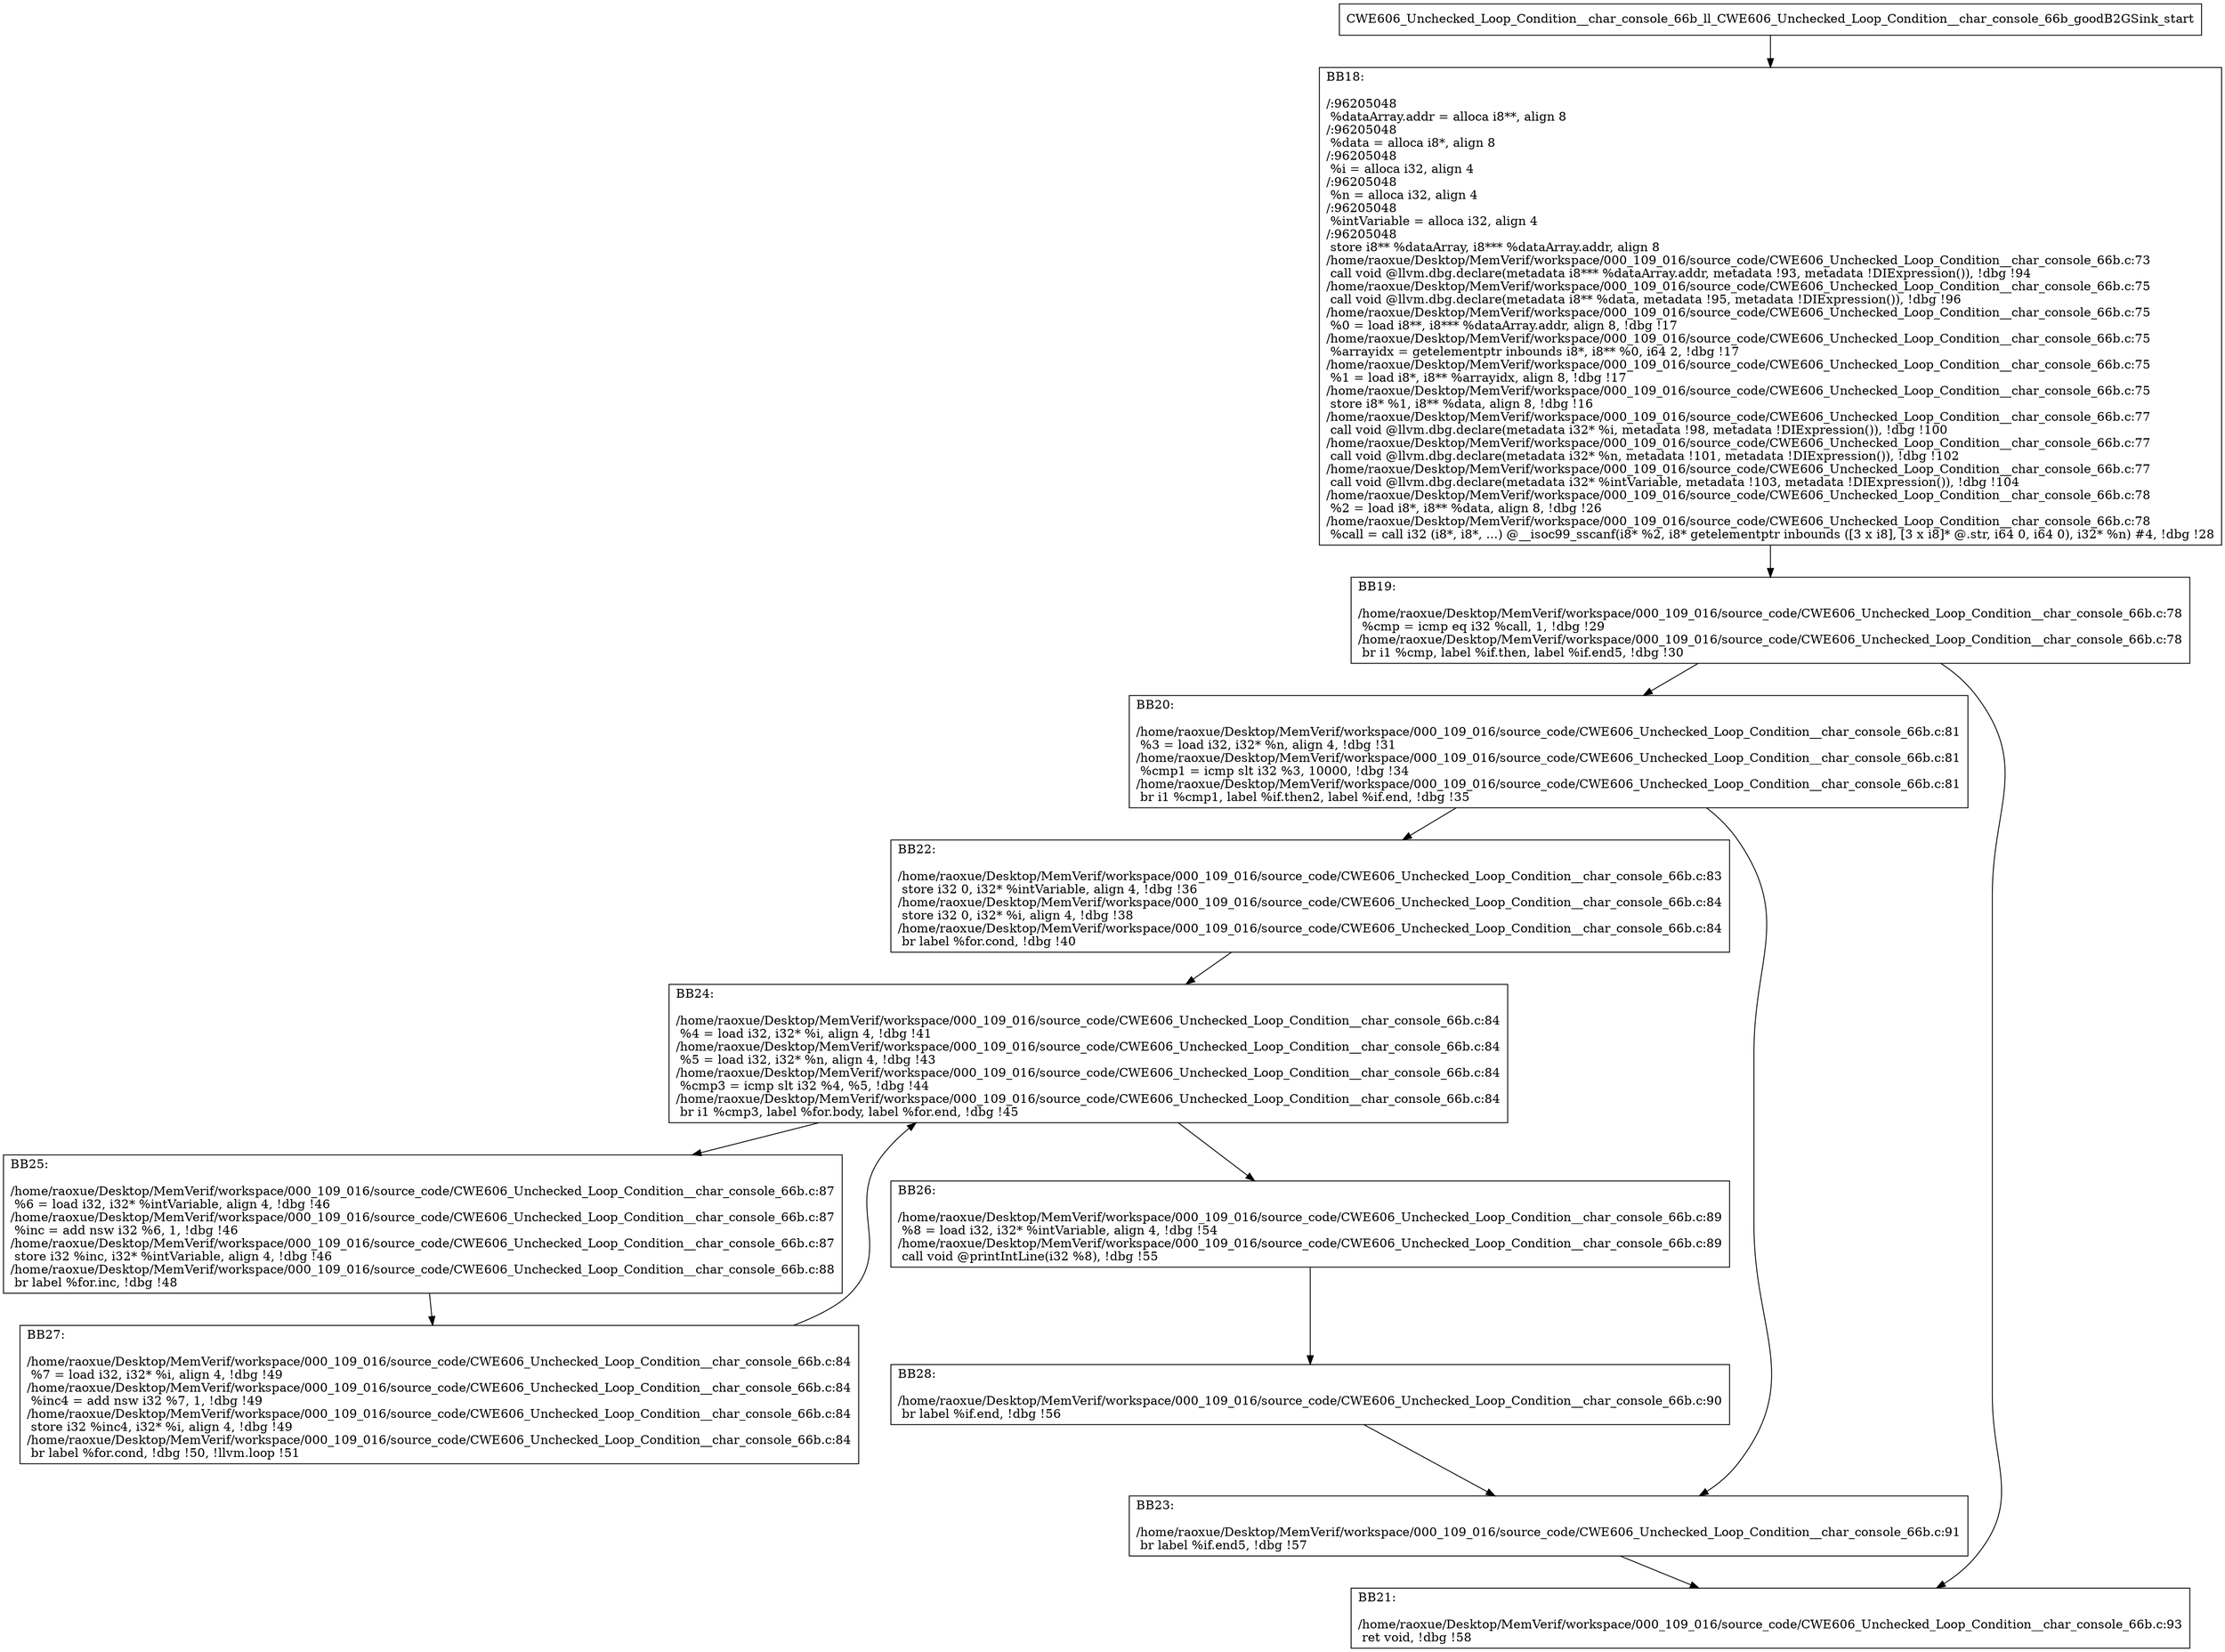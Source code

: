 digraph "CFG for'CWE606_Unchecked_Loop_Condition__char_console_66b_ll_CWE606_Unchecked_Loop_Condition__char_console_66b_goodB2GSink' function" {
	BBCWE606_Unchecked_Loop_Condition__char_console_66b_ll_CWE606_Unchecked_Loop_Condition__char_console_66b_goodB2GSink_start[shape=record,label="{CWE606_Unchecked_Loop_Condition__char_console_66b_ll_CWE606_Unchecked_Loop_Condition__char_console_66b_goodB2GSink_start}"];
	BBCWE606_Unchecked_Loop_Condition__char_console_66b_ll_CWE606_Unchecked_Loop_Condition__char_console_66b_goodB2GSink_start-> CWE606_Unchecked_Loop_Condition__char_console_66b_ll_CWE606_Unchecked_Loop_Condition__char_console_66b_goodB2GSinkBB18;
	CWE606_Unchecked_Loop_Condition__char_console_66b_ll_CWE606_Unchecked_Loop_Condition__char_console_66b_goodB2GSinkBB18 [shape=record, label="{BB18:\l\l/:96205048\l
  %dataArray.addr = alloca i8**, align 8\l
/:96205048\l
  %data = alloca i8*, align 8\l
/:96205048\l
  %i = alloca i32, align 4\l
/:96205048\l
  %n = alloca i32, align 4\l
/:96205048\l
  %intVariable = alloca i32, align 4\l
/:96205048\l
  store i8** %dataArray, i8*** %dataArray.addr, align 8\l
/home/raoxue/Desktop/MemVerif/workspace/000_109_016/source_code/CWE606_Unchecked_Loop_Condition__char_console_66b.c:73\l
  call void @llvm.dbg.declare(metadata i8*** %dataArray.addr, metadata !93, metadata !DIExpression()), !dbg !94\l
/home/raoxue/Desktop/MemVerif/workspace/000_109_016/source_code/CWE606_Unchecked_Loop_Condition__char_console_66b.c:75\l
  call void @llvm.dbg.declare(metadata i8** %data, metadata !95, metadata !DIExpression()), !dbg !96\l
/home/raoxue/Desktop/MemVerif/workspace/000_109_016/source_code/CWE606_Unchecked_Loop_Condition__char_console_66b.c:75\l
  %0 = load i8**, i8*** %dataArray.addr, align 8, !dbg !17\l
/home/raoxue/Desktop/MemVerif/workspace/000_109_016/source_code/CWE606_Unchecked_Loop_Condition__char_console_66b.c:75\l
  %arrayidx = getelementptr inbounds i8*, i8** %0, i64 2, !dbg !17\l
/home/raoxue/Desktop/MemVerif/workspace/000_109_016/source_code/CWE606_Unchecked_Loop_Condition__char_console_66b.c:75\l
  %1 = load i8*, i8** %arrayidx, align 8, !dbg !17\l
/home/raoxue/Desktop/MemVerif/workspace/000_109_016/source_code/CWE606_Unchecked_Loop_Condition__char_console_66b.c:75\l
  store i8* %1, i8** %data, align 8, !dbg !16\l
/home/raoxue/Desktop/MemVerif/workspace/000_109_016/source_code/CWE606_Unchecked_Loop_Condition__char_console_66b.c:77\l
  call void @llvm.dbg.declare(metadata i32* %i, metadata !98, metadata !DIExpression()), !dbg !100\l
/home/raoxue/Desktop/MemVerif/workspace/000_109_016/source_code/CWE606_Unchecked_Loop_Condition__char_console_66b.c:77\l
  call void @llvm.dbg.declare(metadata i32* %n, metadata !101, metadata !DIExpression()), !dbg !102\l
/home/raoxue/Desktop/MemVerif/workspace/000_109_016/source_code/CWE606_Unchecked_Loop_Condition__char_console_66b.c:77\l
  call void @llvm.dbg.declare(metadata i32* %intVariable, metadata !103, metadata !DIExpression()), !dbg !104\l
/home/raoxue/Desktop/MemVerif/workspace/000_109_016/source_code/CWE606_Unchecked_Loop_Condition__char_console_66b.c:78\l
  %2 = load i8*, i8** %data, align 8, !dbg !26\l
/home/raoxue/Desktop/MemVerif/workspace/000_109_016/source_code/CWE606_Unchecked_Loop_Condition__char_console_66b.c:78\l
  %call = call i32 (i8*, i8*, ...) @__isoc99_sscanf(i8* %2, i8* getelementptr inbounds ([3 x i8], [3 x i8]* @.str, i64 0, i64 0), i32* %n) #4, !dbg !28\l
}"];
	CWE606_Unchecked_Loop_Condition__char_console_66b_ll_CWE606_Unchecked_Loop_Condition__char_console_66b_goodB2GSinkBB18-> CWE606_Unchecked_Loop_Condition__char_console_66b_ll_CWE606_Unchecked_Loop_Condition__char_console_66b_goodB2GSinkBB19;
	CWE606_Unchecked_Loop_Condition__char_console_66b_ll_CWE606_Unchecked_Loop_Condition__char_console_66b_goodB2GSinkBB19 [shape=record, label="{BB19:\l\l/home/raoxue/Desktop/MemVerif/workspace/000_109_016/source_code/CWE606_Unchecked_Loop_Condition__char_console_66b.c:78\l
  %cmp = icmp eq i32 %call, 1, !dbg !29\l
/home/raoxue/Desktop/MemVerif/workspace/000_109_016/source_code/CWE606_Unchecked_Loop_Condition__char_console_66b.c:78\l
  br i1 %cmp, label %if.then, label %if.end5, !dbg !30\l
}"];
	CWE606_Unchecked_Loop_Condition__char_console_66b_ll_CWE606_Unchecked_Loop_Condition__char_console_66b_goodB2GSinkBB19-> CWE606_Unchecked_Loop_Condition__char_console_66b_ll_CWE606_Unchecked_Loop_Condition__char_console_66b_goodB2GSinkBB20;
	CWE606_Unchecked_Loop_Condition__char_console_66b_ll_CWE606_Unchecked_Loop_Condition__char_console_66b_goodB2GSinkBB19-> CWE606_Unchecked_Loop_Condition__char_console_66b_ll_CWE606_Unchecked_Loop_Condition__char_console_66b_goodB2GSinkBB21;
	CWE606_Unchecked_Loop_Condition__char_console_66b_ll_CWE606_Unchecked_Loop_Condition__char_console_66b_goodB2GSinkBB20 [shape=record, label="{BB20:\l\l/home/raoxue/Desktop/MemVerif/workspace/000_109_016/source_code/CWE606_Unchecked_Loop_Condition__char_console_66b.c:81\l
  %3 = load i32, i32* %n, align 4, !dbg !31\l
/home/raoxue/Desktop/MemVerif/workspace/000_109_016/source_code/CWE606_Unchecked_Loop_Condition__char_console_66b.c:81\l
  %cmp1 = icmp slt i32 %3, 10000, !dbg !34\l
/home/raoxue/Desktop/MemVerif/workspace/000_109_016/source_code/CWE606_Unchecked_Loop_Condition__char_console_66b.c:81\l
  br i1 %cmp1, label %if.then2, label %if.end, !dbg !35\l
}"];
	CWE606_Unchecked_Loop_Condition__char_console_66b_ll_CWE606_Unchecked_Loop_Condition__char_console_66b_goodB2GSinkBB20-> CWE606_Unchecked_Loop_Condition__char_console_66b_ll_CWE606_Unchecked_Loop_Condition__char_console_66b_goodB2GSinkBB22;
	CWE606_Unchecked_Loop_Condition__char_console_66b_ll_CWE606_Unchecked_Loop_Condition__char_console_66b_goodB2GSinkBB20-> CWE606_Unchecked_Loop_Condition__char_console_66b_ll_CWE606_Unchecked_Loop_Condition__char_console_66b_goodB2GSinkBB23;
	CWE606_Unchecked_Loop_Condition__char_console_66b_ll_CWE606_Unchecked_Loop_Condition__char_console_66b_goodB2GSinkBB22 [shape=record, label="{BB22:\l\l/home/raoxue/Desktop/MemVerif/workspace/000_109_016/source_code/CWE606_Unchecked_Loop_Condition__char_console_66b.c:83\l
  store i32 0, i32* %intVariable, align 4, !dbg !36\l
/home/raoxue/Desktop/MemVerif/workspace/000_109_016/source_code/CWE606_Unchecked_Loop_Condition__char_console_66b.c:84\l
  store i32 0, i32* %i, align 4, !dbg !38\l
/home/raoxue/Desktop/MemVerif/workspace/000_109_016/source_code/CWE606_Unchecked_Loop_Condition__char_console_66b.c:84\l
  br label %for.cond, !dbg !40\l
}"];
	CWE606_Unchecked_Loop_Condition__char_console_66b_ll_CWE606_Unchecked_Loop_Condition__char_console_66b_goodB2GSinkBB22-> CWE606_Unchecked_Loop_Condition__char_console_66b_ll_CWE606_Unchecked_Loop_Condition__char_console_66b_goodB2GSinkBB24;
	CWE606_Unchecked_Loop_Condition__char_console_66b_ll_CWE606_Unchecked_Loop_Condition__char_console_66b_goodB2GSinkBB24 [shape=record, label="{BB24:\l\l/home/raoxue/Desktop/MemVerif/workspace/000_109_016/source_code/CWE606_Unchecked_Loop_Condition__char_console_66b.c:84\l
  %4 = load i32, i32* %i, align 4, !dbg !41\l
/home/raoxue/Desktop/MemVerif/workspace/000_109_016/source_code/CWE606_Unchecked_Loop_Condition__char_console_66b.c:84\l
  %5 = load i32, i32* %n, align 4, !dbg !43\l
/home/raoxue/Desktop/MemVerif/workspace/000_109_016/source_code/CWE606_Unchecked_Loop_Condition__char_console_66b.c:84\l
  %cmp3 = icmp slt i32 %4, %5, !dbg !44\l
/home/raoxue/Desktop/MemVerif/workspace/000_109_016/source_code/CWE606_Unchecked_Loop_Condition__char_console_66b.c:84\l
  br i1 %cmp3, label %for.body, label %for.end, !dbg !45\l
}"];
	CWE606_Unchecked_Loop_Condition__char_console_66b_ll_CWE606_Unchecked_Loop_Condition__char_console_66b_goodB2GSinkBB24-> CWE606_Unchecked_Loop_Condition__char_console_66b_ll_CWE606_Unchecked_Loop_Condition__char_console_66b_goodB2GSinkBB25;
	CWE606_Unchecked_Loop_Condition__char_console_66b_ll_CWE606_Unchecked_Loop_Condition__char_console_66b_goodB2GSinkBB24-> CWE606_Unchecked_Loop_Condition__char_console_66b_ll_CWE606_Unchecked_Loop_Condition__char_console_66b_goodB2GSinkBB26;
	CWE606_Unchecked_Loop_Condition__char_console_66b_ll_CWE606_Unchecked_Loop_Condition__char_console_66b_goodB2GSinkBB25 [shape=record, label="{BB25:\l\l/home/raoxue/Desktop/MemVerif/workspace/000_109_016/source_code/CWE606_Unchecked_Loop_Condition__char_console_66b.c:87\l
  %6 = load i32, i32* %intVariable, align 4, !dbg !46\l
/home/raoxue/Desktop/MemVerif/workspace/000_109_016/source_code/CWE606_Unchecked_Loop_Condition__char_console_66b.c:87\l
  %inc = add nsw i32 %6, 1, !dbg !46\l
/home/raoxue/Desktop/MemVerif/workspace/000_109_016/source_code/CWE606_Unchecked_Loop_Condition__char_console_66b.c:87\l
  store i32 %inc, i32* %intVariable, align 4, !dbg !46\l
/home/raoxue/Desktop/MemVerif/workspace/000_109_016/source_code/CWE606_Unchecked_Loop_Condition__char_console_66b.c:88\l
  br label %for.inc, !dbg !48\l
}"];
	CWE606_Unchecked_Loop_Condition__char_console_66b_ll_CWE606_Unchecked_Loop_Condition__char_console_66b_goodB2GSinkBB25-> CWE606_Unchecked_Loop_Condition__char_console_66b_ll_CWE606_Unchecked_Loop_Condition__char_console_66b_goodB2GSinkBB27;
	CWE606_Unchecked_Loop_Condition__char_console_66b_ll_CWE606_Unchecked_Loop_Condition__char_console_66b_goodB2GSinkBB27 [shape=record, label="{BB27:\l\l/home/raoxue/Desktop/MemVerif/workspace/000_109_016/source_code/CWE606_Unchecked_Loop_Condition__char_console_66b.c:84\l
  %7 = load i32, i32* %i, align 4, !dbg !49\l
/home/raoxue/Desktop/MemVerif/workspace/000_109_016/source_code/CWE606_Unchecked_Loop_Condition__char_console_66b.c:84\l
  %inc4 = add nsw i32 %7, 1, !dbg !49\l
/home/raoxue/Desktop/MemVerif/workspace/000_109_016/source_code/CWE606_Unchecked_Loop_Condition__char_console_66b.c:84\l
  store i32 %inc4, i32* %i, align 4, !dbg !49\l
/home/raoxue/Desktop/MemVerif/workspace/000_109_016/source_code/CWE606_Unchecked_Loop_Condition__char_console_66b.c:84\l
  br label %for.cond, !dbg !50, !llvm.loop !51\l
}"];
	CWE606_Unchecked_Loop_Condition__char_console_66b_ll_CWE606_Unchecked_Loop_Condition__char_console_66b_goodB2GSinkBB27-> CWE606_Unchecked_Loop_Condition__char_console_66b_ll_CWE606_Unchecked_Loop_Condition__char_console_66b_goodB2GSinkBB24;
	CWE606_Unchecked_Loop_Condition__char_console_66b_ll_CWE606_Unchecked_Loop_Condition__char_console_66b_goodB2GSinkBB26 [shape=record, label="{BB26:\l\l/home/raoxue/Desktop/MemVerif/workspace/000_109_016/source_code/CWE606_Unchecked_Loop_Condition__char_console_66b.c:89\l
  %8 = load i32, i32* %intVariable, align 4, !dbg !54\l
/home/raoxue/Desktop/MemVerif/workspace/000_109_016/source_code/CWE606_Unchecked_Loop_Condition__char_console_66b.c:89\l
  call void @printIntLine(i32 %8), !dbg !55\l
}"];
	CWE606_Unchecked_Loop_Condition__char_console_66b_ll_CWE606_Unchecked_Loop_Condition__char_console_66b_goodB2GSinkBB26-> CWE606_Unchecked_Loop_Condition__char_console_66b_ll_CWE606_Unchecked_Loop_Condition__char_console_66b_goodB2GSinkBB28;
	CWE606_Unchecked_Loop_Condition__char_console_66b_ll_CWE606_Unchecked_Loop_Condition__char_console_66b_goodB2GSinkBB28 [shape=record, label="{BB28:\l\l/home/raoxue/Desktop/MemVerif/workspace/000_109_016/source_code/CWE606_Unchecked_Loop_Condition__char_console_66b.c:90\l
  br label %if.end, !dbg !56\l
}"];
	CWE606_Unchecked_Loop_Condition__char_console_66b_ll_CWE606_Unchecked_Loop_Condition__char_console_66b_goodB2GSinkBB28-> CWE606_Unchecked_Loop_Condition__char_console_66b_ll_CWE606_Unchecked_Loop_Condition__char_console_66b_goodB2GSinkBB23;
	CWE606_Unchecked_Loop_Condition__char_console_66b_ll_CWE606_Unchecked_Loop_Condition__char_console_66b_goodB2GSinkBB23 [shape=record, label="{BB23:\l\l/home/raoxue/Desktop/MemVerif/workspace/000_109_016/source_code/CWE606_Unchecked_Loop_Condition__char_console_66b.c:91\l
  br label %if.end5, !dbg !57\l
}"];
	CWE606_Unchecked_Loop_Condition__char_console_66b_ll_CWE606_Unchecked_Loop_Condition__char_console_66b_goodB2GSinkBB23-> CWE606_Unchecked_Loop_Condition__char_console_66b_ll_CWE606_Unchecked_Loop_Condition__char_console_66b_goodB2GSinkBB21;
	CWE606_Unchecked_Loop_Condition__char_console_66b_ll_CWE606_Unchecked_Loop_Condition__char_console_66b_goodB2GSinkBB21 [shape=record, label="{BB21:\l\l/home/raoxue/Desktop/MemVerif/workspace/000_109_016/source_code/CWE606_Unchecked_Loop_Condition__char_console_66b.c:93\l
  ret void, !dbg !58\l
}"];
}
